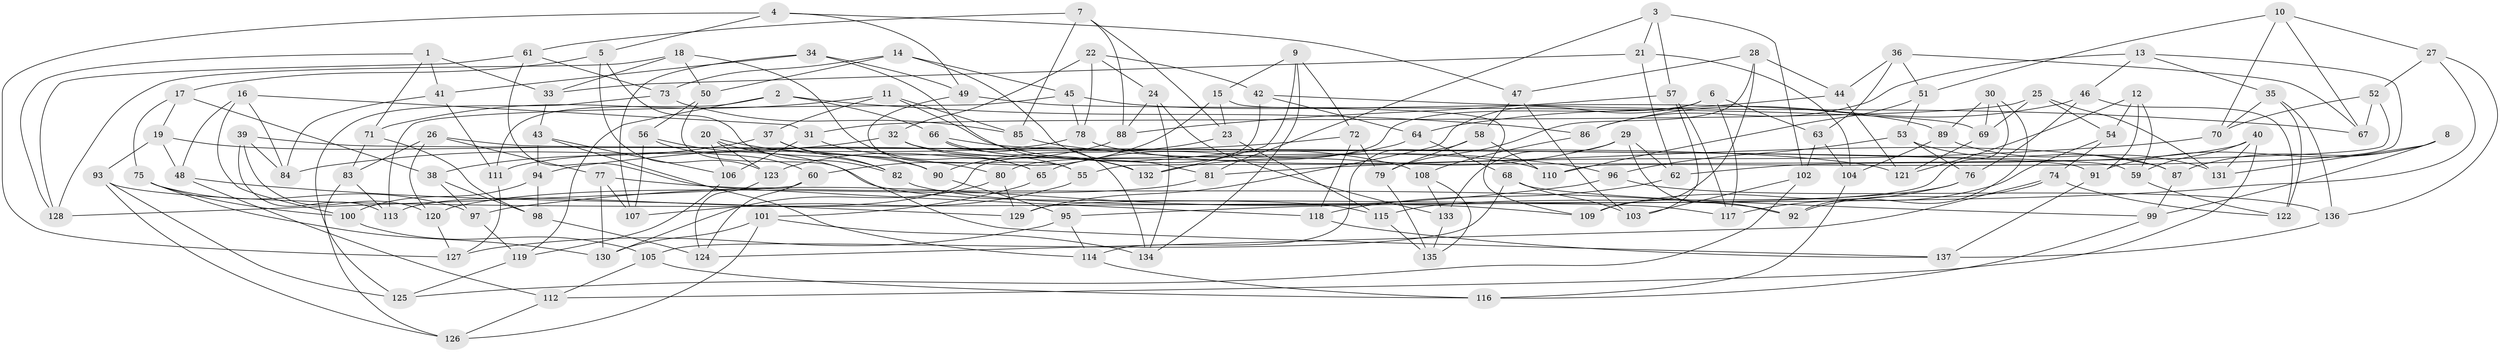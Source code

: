 // coarse degree distribution, {4: 0.5609756097560976, 9: 0.024390243902439025, 5: 0.036585365853658534, 11: 0.024390243902439025, 8: 0.0975609756097561, 6: 0.23170731707317074, 10: 0.012195121951219513, 3: 0.012195121951219513}
// Generated by graph-tools (version 1.1) at 2025/21/03/04/25 18:21:01]
// undirected, 137 vertices, 274 edges
graph export_dot {
graph [start="1"]
  node [color=gray90,style=filled];
  1;
  2;
  3;
  4;
  5;
  6;
  7;
  8;
  9;
  10;
  11;
  12;
  13;
  14;
  15;
  16;
  17;
  18;
  19;
  20;
  21;
  22;
  23;
  24;
  25;
  26;
  27;
  28;
  29;
  30;
  31;
  32;
  33;
  34;
  35;
  36;
  37;
  38;
  39;
  40;
  41;
  42;
  43;
  44;
  45;
  46;
  47;
  48;
  49;
  50;
  51;
  52;
  53;
  54;
  55;
  56;
  57;
  58;
  59;
  60;
  61;
  62;
  63;
  64;
  65;
  66;
  67;
  68;
  69;
  70;
  71;
  72;
  73;
  74;
  75;
  76;
  77;
  78;
  79;
  80;
  81;
  82;
  83;
  84;
  85;
  86;
  87;
  88;
  89;
  90;
  91;
  92;
  93;
  94;
  95;
  96;
  97;
  98;
  99;
  100;
  101;
  102;
  103;
  104;
  105;
  106;
  107;
  108;
  109;
  110;
  111;
  112;
  113;
  114;
  115;
  116;
  117;
  118;
  119;
  120;
  121;
  122;
  123;
  124;
  125;
  126;
  127;
  128;
  129;
  130;
  131;
  132;
  133;
  134;
  135;
  136;
  137;
  1 -- 128;
  1 -- 71;
  1 -- 41;
  1 -- 33;
  2 -- 66;
  2 -- 111;
  2 -- 86;
  2 -- 119;
  3 -- 21;
  3 -- 102;
  3 -- 81;
  3 -- 57;
  4 -- 5;
  4 -- 127;
  4 -- 47;
  4 -- 49;
  5 -- 123;
  5 -- 17;
  5 -- 82;
  6 -- 63;
  6 -- 129;
  6 -- 80;
  6 -- 117;
  7 -- 88;
  7 -- 23;
  7 -- 61;
  7 -- 85;
  8 -- 87;
  8 -- 91;
  8 -- 99;
  8 -- 131;
  9 -- 15;
  9 -- 132;
  9 -- 72;
  9 -- 134;
  10 -- 70;
  10 -- 51;
  10 -- 67;
  10 -- 27;
  11 -- 71;
  11 -- 85;
  11 -- 37;
  11 -- 108;
  12 -- 59;
  12 -- 91;
  12 -- 121;
  12 -- 54;
  13 -- 35;
  13 -- 110;
  13 -- 46;
  13 -- 86;
  14 -- 50;
  14 -- 45;
  14 -- 81;
  14 -- 73;
  15 -- 23;
  15 -- 109;
  15 -- 60;
  16 -- 100;
  16 -- 48;
  16 -- 31;
  16 -- 84;
  17 -- 38;
  17 -- 19;
  17 -- 75;
  18 -- 50;
  18 -- 33;
  18 -- 65;
  18 -- 128;
  19 -- 93;
  19 -- 90;
  19 -- 48;
  20 -- 123;
  20 -- 80;
  20 -- 106;
  20 -- 82;
  21 -- 62;
  21 -- 33;
  21 -- 104;
  22 -- 24;
  22 -- 78;
  22 -- 32;
  22 -- 42;
  23 -- 90;
  23 -- 115;
  24 -- 134;
  24 -- 133;
  24 -- 88;
  25 -- 69;
  25 -- 54;
  25 -- 31;
  25 -- 131;
  26 -- 83;
  26 -- 77;
  26 -- 120;
  26 -- 59;
  27 -- 52;
  27 -- 95;
  27 -- 136;
  28 -- 79;
  28 -- 47;
  28 -- 44;
  28 -- 109;
  29 -- 62;
  29 -- 133;
  29 -- 132;
  29 -- 92;
  30 -- 89;
  30 -- 129;
  30 -- 92;
  30 -- 69;
  31 -- 65;
  31 -- 106;
  32 -- 84;
  32 -- 55;
  32 -- 110;
  33 -- 43;
  34 -- 49;
  34 -- 132;
  34 -- 41;
  34 -- 107;
  35 -- 122;
  35 -- 70;
  35 -- 136;
  36 -- 51;
  36 -- 44;
  36 -- 67;
  36 -- 63;
  37 -- 82;
  37 -- 90;
  37 -- 38;
  38 -- 97;
  38 -- 98;
  39 -- 113;
  39 -- 120;
  39 -- 84;
  39 -- 91;
  40 -- 62;
  40 -- 112;
  40 -- 59;
  40 -- 131;
  41 -- 111;
  41 -- 84;
  42 -- 113;
  42 -- 67;
  42 -- 64;
  43 -- 114;
  43 -- 106;
  43 -- 94;
  44 -- 64;
  44 -- 121;
  45 -- 89;
  45 -- 113;
  45 -- 78;
  46 -- 122;
  46 -- 86;
  46 -- 76;
  47 -- 103;
  47 -- 58;
  48 -- 129;
  48 -- 112;
  49 -- 69;
  49 -- 55;
  50 -- 56;
  50 -- 137;
  51 -- 53;
  51 -- 110;
  52 -- 55;
  52 -- 70;
  52 -- 67;
  53 -- 87;
  53 -- 76;
  53 -- 96;
  54 -- 117;
  54 -- 74;
  55 -- 107;
  56 -- 107;
  56 -- 60;
  56 -- 115;
  57 -- 88;
  57 -- 117;
  57 -- 103;
  58 -- 79;
  58 -- 110;
  58 -- 114;
  59 -- 122;
  60 -- 128;
  60 -- 124;
  61 -- 128;
  61 -- 118;
  61 -- 73;
  62 -- 118;
  63 -- 104;
  63 -- 102;
  64 -- 65;
  64 -- 68;
  65 -- 101;
  66 -- 132;
  66 -- 134;
  66 -- 121;
  68 -- 103;
  68 -- 105;
  68 -- 99;
  69 -- 121;
  70 -- 81;
  71 -- 83;
  71 -- 98;
  72 -- 79;
  72 -- 118;
  72 -- 94;
  73 -- 125;
  73 -- 85;
  74 -- 92;
  74 -- 124;
  74 -- 122;
  75 -- 130;
  75 -- 97;
  75 -- 100;
  76 -- 109;
  76 -- 115;
  77 -- 92;
  77 -- 130;
  77 -- 107;
  78 -- 111;
  78 -- 87;
  79 -- 135;
  80 -- 130;
  80 -- 129;
  81 -- 120;
  82 -- 109;
  83 -- 126;
  83 -- 113;
  85 -- 96;
  86 -- 108;
  87 -- 99;
  88 -- 123;
  89 -- 131;
  89 -- 104;
  90 -- 95;
  91 -- 137;
  93 -- 117;
  93 -- 125;
  93 -- 126;
  94 -- 98;
  94 -- 100;
  95 -- 114;
  95 -- 127;
  96 -- 136;
  96 -- 97;
  97 -- 119;
  98 -- 124;
  99 -- 116;
  100 -- 105;
  101 -- 130;
  101 -- 134;
  101 -- 126;
  102 -- 103;
  102 -- 125;
  104 -- 116;
  105 -- 116;
  105 -- 112;
  106 -- 119;
  108 -- 135;
  108 -- 133;
  111 -- 127;
  112 -- 126;
  114 -- 116;
  115 -- 135;
  118 -- 137;
  119 -- 125;
  120 -- 127;
  123 -- 124;
  133 -- 135;
  136 -- 137;
}
